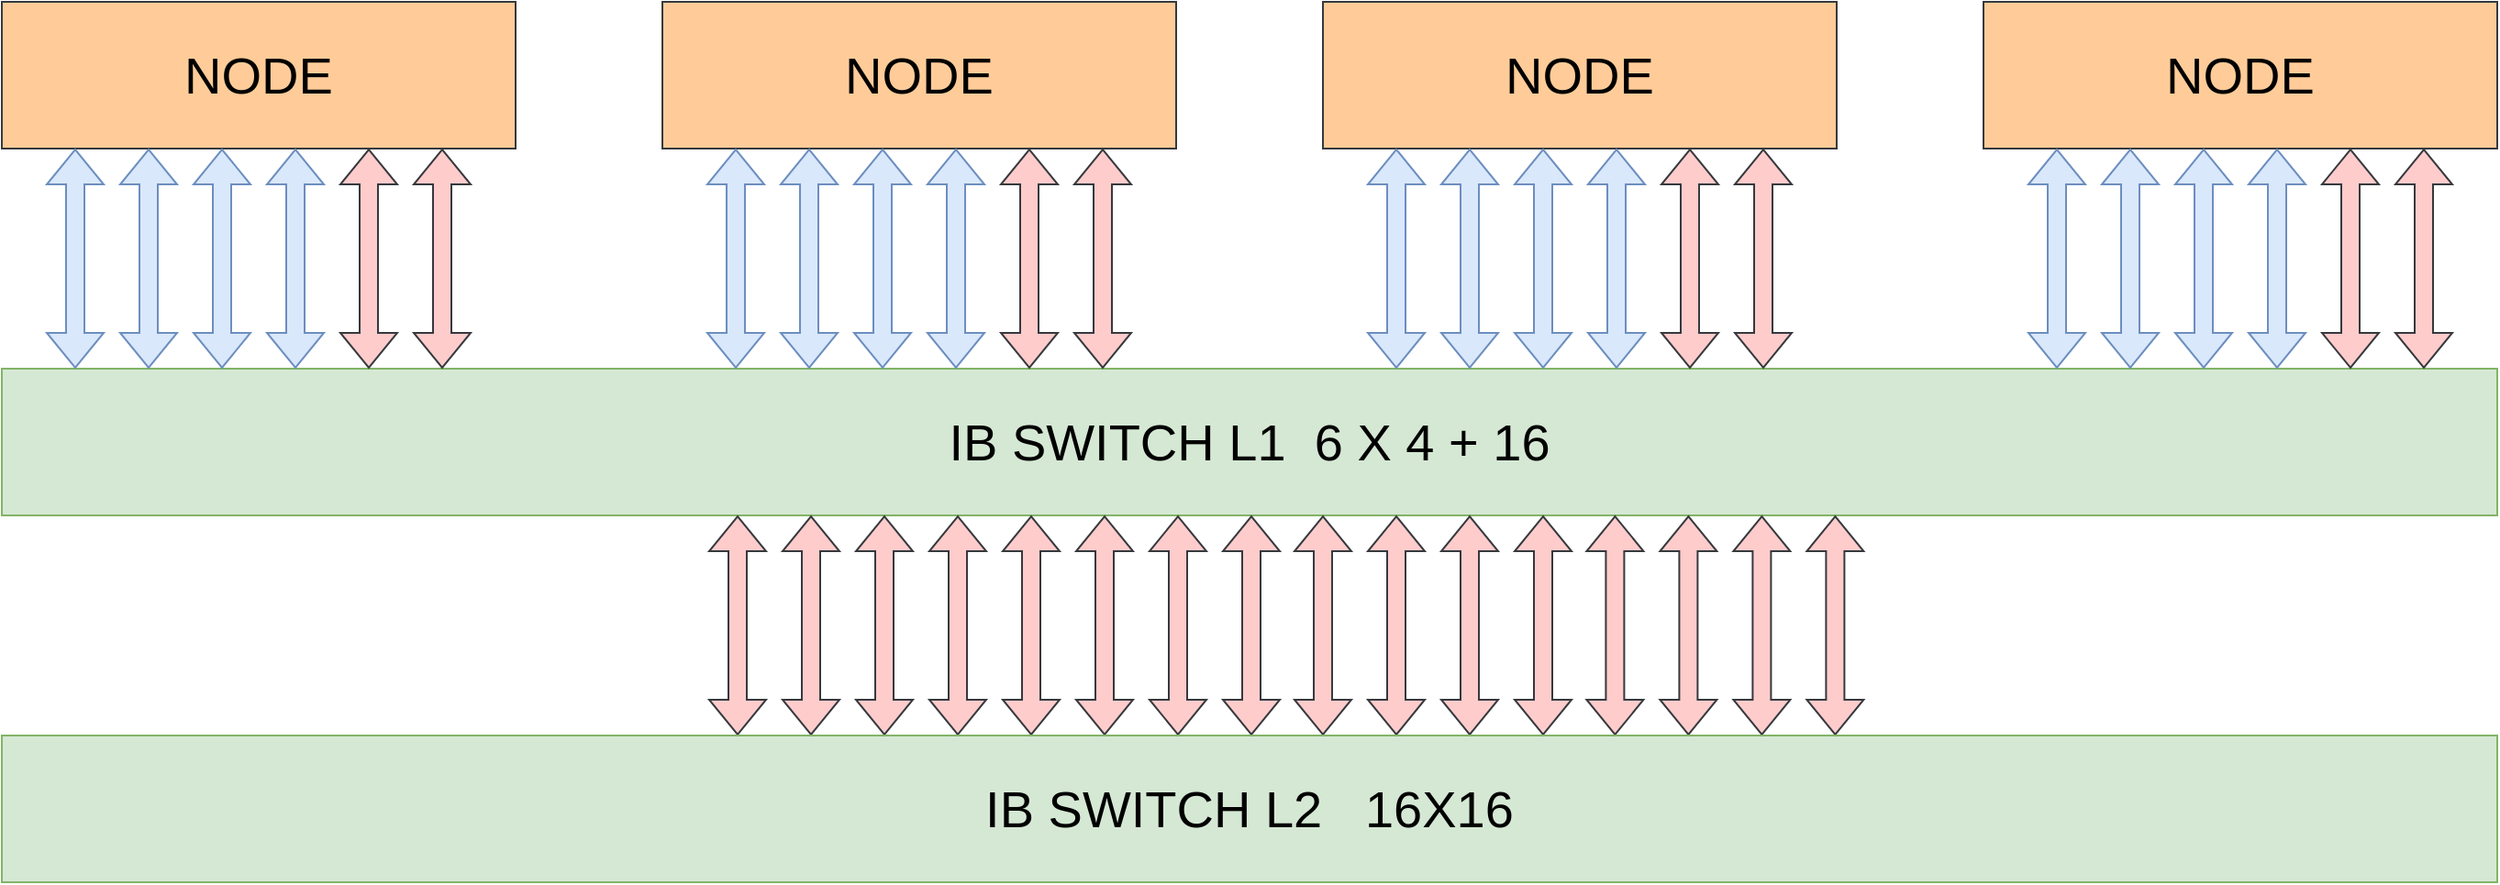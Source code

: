 <mxfile version="21.1.4" type="github">
  <diagram name="Page-1" id="o4JvIcqZ-5xuwljtrVCn">
    <mxGraphModel dx="1886" dy="992" grid="1" gridSize="10" guides="1" tooltips="1" connect="1" arrows="1" fold="1" page="1" pageScale="1" pageWidth="850" pageHeight="1100" math="0" shadow="0">
      <root>
        <mxCell id="0" />
        <mxCell id="1" parent="0" />
        <mxCell id="d6veUTDI-8bb_ToR2qS0-1" value="&lt;font style=&quot;font-size: 28px;&quot;&gt;IB SWITCH L1&amp;nbsp;&amp;nbsp;6 X 4 + 16&lt;br&gt;&lt;/font&gt;" style="rounded=0;whiteSpace=wrap;html=1;fillColor=#d5e8d4;strokeColor=#82b366;" vertex="1" parent="1">
          <mxGeometry x="39" y="360" width="1360" height="80" as="geometry" />
        </mxCell>
        <mxCell id="d6veUTDI-8bb_ToR2qS0-2" value="&lt;font style=&quot;font-size: 28px;&quot;&gt;NODE&lt;/font&gt;" style="rounded=0;whiteSpace=wrap;html=1;fillColor=#ffcc99;strokeColor=#36393d;" vertex="1" parent="1">
          <mxGeometry x="39" y="160" width="280" height="80" as="geometry" />
        </mxCell>
        <mxCell id="d6veUTDI-8bb_ToR2qS0-4" value="" style="shape=flexArrow;endArrow=classic;startArrow=classic;html=1;rounded=0;entryX=0.5;entryY=1;entryDx=0;entryDy=0;exitX=0.131;exitY=0;exitDx=0;exitDy=0;exitPerimeter=0;fillColor=#dae8fc;strokeColor=#6c8ebf;" edge="1" parent="1">
          <mxGeometry width="100" height="100" relative="1" as="geometry">
            <mxPoint x="79" y="360" as="sourcePoint" />
            <mxPoint x="79" y="240" as="targetPoint" />
          </mxGeometry>
        </mxCell>
        <mxCell id="d6veUTDI-8bb_ToR2qS0-5" value="" style="shape=flexArrow;endArrow=classic;startArrow=classic;html=1;rounded=0;entryX=0.5;entryY=1;entryDx=0;entryDy=0;exitX=0.131;exitY=0;exitDx=0;exitDy=0;exitPerimeter=0;fillColor=#dae8fc;strokeColor=#6c8ebf;" edge="1" parent="1">
          <mxGeometry width="100" height="100" relative="1" as="geometry">
            <mxPoint x="119" y="360" as="sourcePoint" />
            <mxPoint x="119" y="240" as="targetPoint" />
          </mxGeometry>
        </mxCell>
        <mxCell id="d6veUTDI-8bb_ToR2qS0-6" value="" style="shape=flexArrow;endArrow=classic;startArrow=classic;html=1;rounded=0;entryX=0.5;entryY=1;entryDx=0;entryDy=0;exitX=0.131;exitY=0;exitDx=0;exitDy=0;exitPerimeter=0;fillColor=#dae8fc;strokeColor=#6c8ebf;" edge="1" parent="1">
          <mxGeometry width="100" height="100" relative="1" as="geometry">
            <mxPoint x="159" y="360" as="sourcePoint" />
            <mxPoint x="159" y="240" as="targetPoint" />
          </mxGeometry>
        </mxCell>
        <mxCell id="d6veUTDI-8bb_ToR2qS0-7" value="" style="shape=flexArrow;endArrow=classic;startArrow=classic;html=1;rounded=0;entryX=0.5;entryY=1;entryDx=0;entryDy=0;exitX=0.131;exitY=0;exitDx=0;exitDy=0;exitPerimeter=0;fillColor=#dae8fc;strokeColor=#6c8ebf;" edge="1" parent="1">
          <mxGeometry width="100" height="100" relative="1" as="geometry">
            <mxPoint x="199" y="360" as="sourcePoint" />
            <mxPoint x="199" y="240" as="targetPoint" />
          </mxGeometry>
        </mxCell>
        <mxCell id="d6veUTDI-8bb_ToR2qS0-8" value="" style="shape=flexArrow;endArrow=classic;startArrow=classic;html=1;rounded=0;entryX=0.5;entryY=1;entryDx=0;entryDy=0;exitX=0.131;exitY=0;exitDx=0;exitDy=0;exitPerimeter=0;fillColor=#ffcccc;strokeColor=#36393d;" edge="1" parent="1">
          <mxGeometry width="100" height="100" relative="1" as="geometry">
            <mxPoint x="239" y="360" as="sourcePoint" />
            <mxPoint x="239" y="240" as="targetPoint" />
          </mxGeometry>
        </mxCell>
        <mxCell id="d6veUTDI-8bb_ToR2qS0-9" value="" style="shape=flexArrow;endArrow=classic;startArrow=classic;html=1;rounded=0;entryX=0.5;entryY=1;entryDx=0;entryDy=0;exitX=0.131;exitY=0;exitDx=0;exitDy=0;exitPerimeter=0;fillColor=#ffcccc;strokeColor=#36393d;" edge="1" parent="1">
          <mxGeometry width="100" height="100" relative="1" as="geometry">
            <mxPoint x="279" y="360" as="sourcePoint" />
            <mxPoint x="279" y="240" as="targetPoint" />
          </mxGeometry>
        </mxCell>
        <mxCell id="d6veUTDI-8bb_ToR2qS0-10" value="&lt;font style=&quot;font-size: 28px;&quot;&gt;NODE&lt;/font&gt;" style="rounded=0;whiteSpace=wrap;html=1;fillColor=#ffcc99;strokeColor=#36393d;" vertex="1" parent="1">
          <mxGeometry x="399" y="160" width="280" height="80" as="geometry" />
        </mxCell>
        <mxCell id="d6veUTDI-8bb_ToR2qS0-11" value="" style="shape=flexArrow;endArrow=classic;startArrow=classic;html=1;rounded=0;entryX=0.5;entryY=1;entryDx=0;entryDy=0;exitX=0.131;exitY=0;exitDx=0;exitDy=0;exitPerimeter=0;fillColor=#dae8fc;strokeColor=#6c8ebf;" edge="1" parent="1">
          <mxGeometry width="100" height="100" relative="1" as="geometry">
            <mxPoint x="439" y="360" as="sourcePoint" />
            <mxPoint x="439" y="240" as="targetPoint" />
          </mxGeometry>
        </mxCell>
        <mxCell id="d6veUTDI-8bb_ToR2qS0-12" value="" style="shape=flexArrow;endArrow=classic;startArrow=classic;html=1;rounded=0;entryX=0.5;entryY=1;entryDx=0;entryDy=0;exitX=0.131;exitY=0;exitDx=0;exitDy=0;exitPerimeter=0;fillColor=#dae8fc;strokeColor=#6c8ebf;" edge="1" parent="1">
          <mxGeometry width="100" height="100" relative="1" as="geometry">
            <mxPoint x="479" y="360" as="sourcePoint" />
            <mxPoint x="479" y="240" as="targetPoint" />
          </mxGeometry>
        </mxCell>
        <mxCell id="d6veUTDI-8bb_ToR2qS0-13" value="" style="shape=flexArrow;endArrow=classic;startArrow=classic;html=1;rounded=0;entryX=0.5;entryY=1;entryDx=0;entryDy=0;exitX=0.131;exitY=0;exitDx=0;exitDy=0;exitPerimeter=0;fillColor=#dae8fc;strokeColor=#6c8ebf;" edge="1" parent="1">
          <mxGeometry width="100" height="100" relative="1" as="geometry">
            <mxPoint x="519" y="360" as="sourcePoint" />
            <mxPoint x="519" y="240" as="targetPoint" />
          </mxGeometry>
        </mxCell>
        <mxCell id="d6veUTDI-8bb_ToR2qS0-14" value="" style="shape=flexArrow;endArrow=classic;startArrow=classic;html=1;rounded=0;entryX=0.5;entryY=1;entryDx=0;entryDy=0;exitX=0.131;exitY=0;exitDx=0;exitDy=0;exitPerimeter=0;fillColor=#dae8fc;strokeColor=#6c8ebf;" edge="1" parent="1">
          <mxGeometry width="100" height="100" relative="1" as="geometry">
            <mxPoint x="559" y="360" as="sourcePoint" />
            <mxPoint x="559" y="240" as="targetPoint" />
          </mxGeometry>
        </mxCell>
        <mxCell id="d6veUTDI-8bb_ToR2qS0-15" value="" style="shape=flexArrow;endArrow=classic;startArrow=classic;html=1;rounded=0;entryX=0.5;entryY=1;entryDx=0;entryDy=0;exitX=0.131;exitY=0;exitDx=0;exitDy=0;exitPerimeter=0;fillColor=#ffcccc;strokeColor=#36393d;" edge="1" parent="1">
          <mxGeometry width="100" height="100" relative="1" as="geometry">
            <mxPoint x="599" y="360" as="sourcePoint" />
            <mxPoint x="599" y="240" as="targetPoint" />
          </mxGeometry>
        </mxCell>
        <mxCell id="d6veUTDI-8bb_ToR2qS0-16" value="" style="shape=flexArrow;endArrow=classic;startArrow=classic;html=1;rounded=0;entryX=0.5;entryY=1;entryDx=0;entryDy=0;exitX=0.131;exitY=0;exitDx=0;exitDy=0;exitPerimeter=0;fillColor=#ffcccc;strokeColor=#36393d;" edge="1" parent="1">
          <mxGeometry width="100" height="100" relative="1" as="geometry">
            <mxPoint x="639" y="360" as="sourcePoint" />
            <mxPoint x="639" y="240" as="targetPoint" />
          </mxGeometry>
        </mxCell>
        <mxCell id="d6veUTDI-8bb_ToR2qS0-17" value="&lt;font style=&quot;font-size: 28px;&quot;&gt;NODE&lt;/font&gt;" style="rounded=0;whiteSpace=wrap;html=1;fillColor=#ffcc99;strokeColor=#36393d;" vertex="1" parent="1">
          <mxGeometry x="759" y="160" width="280" height="80" as="geometry" />
        </mxCell>
        <mxCell id="d6veUTDI-8bb_ToR2qS0-18" value="" style="shape=flexArrow;endArrow=classic;startArrow=classic;html=1;rounded=0;entryX=0.5;entryY=1;entryDx=0;entryDy=0;exitX=0.131;exitY=0;exitDx=0;exitDy=0;exitPerimeter=0;fillColor=#dae8fc;strokeColor=#6c8ebf;" edge="1" parent="1">
          <mxGeometry width="100" height="100" relative="1" as="geometry">
            <mxPoint x="799" y="360" as="sourcePoint" />
            <mxPoint x="799" y="240" as="targetPoint" />
          </mxGeometry>
        </mxCell>
        <mxCell id="d6veUTDI-8bb_ToR2qS0-19" value="" style="shape=flexArrow;endArrow=classic;startArrow=classic;html=1;rounded=0;entryX=0.5;entryY=1;entryDx=0;entryDy=0;exitX=0.131;exitY=0;exitDx=0;exitDy=0;exitPerimeter=0;fillColor=#dae8fc;strokeColor=#6c8ebf;" edge="1" parent="1">
          <mxGeometry width="100" height="100" relative="1" as="geometry">
            <mxPoint x="839" y="360" as="sourcePoint" />
            <mxPoint x="839" y="240" as="targetPoint" />
          </mxGeometry>
        </mxCell>
        <mxCell id="d6veUTDI-8bb_ToR2qS0-20" value="" style="shape=flexArrow;endArrow=classic;startArrow=classic;html=1;rounded=0;entryX=0.5;entryY=1;entryDx=0;entryDy=0;exitX=0.131;exitY=0;exitDx=0;exitDy=0;exitPerimeter=0;fillColor=#dae8fc;strokeColor=#6c8ebf;" edge="1" parent="1">
          <mxGeometry width="100" height="100" relative="1" as="geometry">
            <mxPoint x="879" y="360" as="sourcePoint" />
            <mxPoint x="879" y="240" as="targetPoint" />
          </mxGeometry>
        </mxCell>
        <mxCell id="d6veUTDI-8bb_ToR2qS0-21" value="" style="shape=flexArrow;endArrow=classic;startArrow=classic;html=1;rounded=0;entryX=0.5;entryY=1;entryDx=0;entryDy=0;exitX=0.131;exitY=0;exitDx=0;exitDy=0;exitPerimeter=0;fillColor=#dae8fc;strokeColor=#6c8ebf;" edge="1" parent="1">
          <mxGeometry width="100" height="100" relative="1" as="geometry">
            <mxPoint x="919" y="360" as="sourcePoint" />
            <mxPoint x="919" y="240" as="targetPoint" />
          </mxGeometry>
        </mxCell>
        <mxCell id="d6veUTDI-8bb_ToR2qS0-22" value="" style="shape=flexArrow;endArrow=classic;startArrow=classic;html=1;rounded=0;entryX=0.5;entryY=1;entryDx=0;entryDy=0;exitX=0.131;exitY=0;exitDx=0;exitDy=0;exitPerimeter=0;fillColor=#ffcccc;strokeColor=#36393d;" edge="1" parent="1">
          <mxGeometry width="100" height="100" relative="1" as="geometry">
            <mxPoint x="959" y="360" as="sourcePoint" />
            <mxPoint x="959" y="240" as="targetPoint" />
          </mxGeometry>
        </mxCell>
        <mxCell id="d6veUTDI-8bb_ToR2qS0-23" value="" style="shape=flexArrow;endArrow=classic;startArrow=classic;html=1;rounded=0;entryX=0.5;entryY=1;entryDx=0;entryDy=0;exitX=0.131;exitY=0;exitDx=0;exitDy=0;exitPerimeter=0;fillColor=#ffcccc;strokeColor=#36393d;" edge="1" parent="1">
          <mxGeometry width="100" height="100" relative="1" as="geometry">
            <mxPoint x="999" y="360" as="sourcePoint" />
            <mxPoint x="999" y="240" as="targetPoint" />
          </mxGeometry>
        </mxCell>
        <mxCell id="d6veUTDI-8bb_ToR2qS0-24" value="&lt;font style=&quot;font-size: 28px;&quot;&gt;NODE&lt;/font&gt;" style="rounded=0;whiteSpace=wrap;html=1;fillColor=#ffcc99;strokeColor=#36393d;" vertex="1" parent="1">
          <mxGeometry x="1119" y="160" width="280" height="80" as="geometry" />
        </mxCell>
        <mxCell id="d6veUTDI-8bb_ToR2qS0-25" value="" style="shape=flexArrow;endArrow=classic;startArrow=classic;html=1;rounded=0;entryX=0.5;entryY=1;entryDx=0;entryDy=0;exitX=0.131;exitY=0;exitDx=0;exitDy=0;exitPerimeter=0;fillColor=#dae8fc;strokeColor=#6c8ebf;" edge="1" parent="1">
          <mxGeometry width="100" height="100" relative="1" as="geometry">
            <mxPoint x="1159" y="360" as="sourcePoint" />
            <mxPoint x="1159" y="240" as="targetPoint" />
          </mxGeometry>
        </mxCell>
        <mxCell id="d6veUTDI-8bb_ToR2qS0-26" value="" style="shape=flexArrow;endArrow=classic;startArrow=classic;html=1;rounded=0;entryX=0.5;entryY=1;entryDx=0;entryDy=0;exitX=0.131;exitY=0;exitDx=0;exitDy=0;exitPerimeter=0;fillColor=#dae8fc;strokeColor=#6c8ebf;" edge="1" parent="1">
          <mxGeometry width="100" height="100" relative="1" as="geometry">
            <mxPoint x="1199" y="360" as="sourcePoint" />
            <mxPoint x="1199" y="240" as="targetPoint" />
          </mxGeometry>
        </mxCell>
        <mxCell id="d6veUTDI-8bb_ToR2qS0-27" value="" style="shape=flexArrow;endArrow=classic;startArrow=classic;html=1;rounded=0;entryX=0.5;entryY=1;entryDx=0;entryDy=0;exitX=0.131;exitY=0;exitDx=0;exitDy=0;exitPerimeter=0;fillColor=#dae8fc;strokeColor=#6c8ebf;" edge="1" parent="1">
          <mxGeometry width="100" height="100" relative="1" as="geometry">
            <mxPoint x="1239" y="360" as="sourcePoint" />
            <mxPoint x="1239" y="240" as="targetPoint" />
          </mxGeometry>
        </mxCell>
        <mxCell id="d6veUTDI-8bb_ToR2qS0-28" value="" style="shape=flexArrow;endArrow=classic;startArrow=classic;html=1;rounded=0;entryX=0.5;entryY=1;entryDx=0;entryDy=0;exitX=0.131;exitY=0;exitDx=0;exitDy=0;exitPerimeter=0;fillColor=#dae8fc;strokeColor=#6c8ebf;" edge="1" parent="1">
          <mxGeometry width="100" height="100" relative="1" as="geometry">
            <mxPoint x="1279" y="360" as="sourcePoint" />
            <mxPoint x="1279" y="240" as="targetPoint" />
          </mxGeometry>
        </mxCell>
        <mxCell id="d6veUTDI-8bb_ToR2qS0-29" value="" style="shape=flexArrow;endArrow=classic;startArrow=classic;html=1;rounded=0;entryX=0.5;entryY=1;entryDx=0;entryDy=0;exitX=0.131;exitY=0;exitDx=0;exitDy=0;exitPerimeter=0;fillColor=#ffcccc;strokeColor=#36393d;" edge="1" parent="1">
          <mxGeometry width="100" height="100" relative="1" as="geometry">
            <mxPoint x="1319" y="360" as="sourcePoint" />
            <mxPoint x="1319" y="240" as="targetPoint" />
          </mxGeometry>
        </mxCell>
        <mxCell id="d6veUTDI-8bb_ToR2qS0-30" value="" style="shape=flexArrow;endArrow=classic;startArrow=classic;html=1;rounded=0;entryX=0.5;entryY=1;entryDx=0;entryDy=0;exitX=0.131;exitY=0;exitDx=0;exitDy=0;exitPerimeter=0;fillColor=#ffcccc;strokeColor=#36393d;" edge="1" parent="1">
          <mxGeometry width="100" height="100" relative="1" as="geometry">
            <mxPoint x="1359" y="360" as="sourcePoint" />
            <mxPoint x="1359" y="240" as="targetPoint" />
          </mxGeometry>
        </mxCell>
        <mxCell id="d6veUTDI-8bb_ToR2qS0-34" value="" style="shape=flexArrow;endArrow=classic;startArrow=classic;html=1;rounded=0;entryX=0.5;entryY=1;entryDx=0;entryDy=0;exitX=0.131;exitY=0;exitDx=0;exitDy=0;exitPerimeter=0;fillColor=#ffcccc;strokeColor=#36393d;" edge="1" parent="1">
          <mxGeometry width="100" height="100" relative="1" as="geometry">
            <mxPoint x="440" y="560" as="sourcePoint" />
            <mxPoint x="440" y="440" as="targetPoint" />
          </mxGeometry>
        </mxCell>
        <mxCell id="d6veUTDI-8bb_ToR2qS0-35" value="" style="shape=flexArrow;endArrow=classic;startArrow=classic;html=1;rounded=0;entryX=0.5;entryY=1;entryDx=0;entryDy=0;exitX=0.131;exitY=0;exitDx=0;exitDy=0;exitPerimeter=0;fillColor=#ffcccc;strokeColor=#36393d;" edge="1" parent="1">
          <mxGeometry width="100" height="100" relative="1" as="geometry">
            <mxPoint x="480" y="560" as="sourcePoint" />
            <mxPoint x="480" y="440" as="targetPoint" />
          </mxGeometry>
        </mxCell>
        <mxCell id="d6veUTDI-8bb_ToR2qS0-36" value="" style="shape=flexArrow;endArrow=classic;startArrow=classic;html=1;rounded=0;entryX=0.5;entryY=1;entryDx=0;entryDy=0;exitX=0.131;exitY=0;exitDx=0;exitDy=0;exitPerimeter=0;fillColor=#ffcccc;strokeColor=#36393d;" edge="1" parent="1">
          <mxGeometry width="100" height="100" relative="1" as="geometry">
            <mxPoint x="520" y="560" as="sourcePoint" />
            <mxPoint x="520" y="440" as="targetPoint" />
          </mxGeometry>
        </mxCell>
        <mxCell id="d6veUTDI-8bb_ToR2qS0-37" value="" style="shape=flexArrow;endArrow=classic;startArrow=classic;html=1;rounded=0;entryX=0.5;entryY=1;entryDx=0;entryDy=0;exitX=0.131;exitY=0;exitDx=0;exitDy=0;exitPerimeter=0;fillColor=#ffcccc;strokeColor=#36393d;" edge="1" parent="1">
          <mxGeometry width="100" height="100" relative="1" as="geometry">
            <mxPoint x="560" y="560" as="sourcePoint" />
            <mxPoint x="560" y="440" as="targetPoint" />
          </mxGeometry>
        </mxCell>
        <mxCell id="d6veUTDI-8bb_ToR2qS0-38" value="" style="shape=flexArrow;endArrow=classic;startArrow=classic;html=1;rounded=0;entryX=0.5;entryY=1;entryDx=0;entryDy=0;exitX=0.131;exitY=0;exitDx=0;exitDy=0;exitPerimeter=0;fillColor=#ffcccc;strokeColor=#36393d;" edge="1" parent="1">
          <mxGeometry width="100" height="100" relative="1" as="geometry">
            <mxPoint x="600" y="560" as="sourcePoint" />
            <mxPoint x="600" y="440" as="targetPoint" />
          </mxGeometry>
        </mxCell>
        <mxCell id="d6veUTDI-8bb_ToR2qS0-39" value="" style="shape=flexArrow;endArrow=classic;startArrow=classic;html=1;rounded=0;entryX=0.5;entryY=1;entryDx=0;entryDy=0;exitX=0.131;exitY=0;exitDx=0;exitDy=0;exitPerimeter=0;fillColor=#ffcccc;strokeColor=#36393d;" edge="1" parent="1">
          <mxGeometry width="100" height="100" relative="1" as="geometry">
            <mxPoint x="640" y="560" as="sourcePoint" />
            <mxPoint x="640" y="440" as="targetPoint" />
          </mxGeometry>
        </mxCell>
        <mxCell id="d6veUTDI-8bb_ToR2qS0-40" value="" style="shape=flexArrow;endArrow=classic;startArrow=classic;html=1;rounded=0;entryX=0.5;entryY=1;entryDx=0;entryDy=0;exitX=0.131;exitY=0;exitDx=0;exitDy=0;exitPerimeter=0;fillColor=#ffcccc;strokeColor=#36393d;" edge="1" parent="1">
          <mxGeometry width="100" height="100" relative="1" as="geometry">
            <mxPoint x="680" y="560" as="sourcePoint" />
            <mxPoint x="680" y="440" as="targetPoint" />
          </mxGeometry>
        </mxCell>
        <mxCell id="d6veUTDI-8bb_ToR2qS0-41" value="" style="shape=flexArrow;endArrow=classic;startArrow=classic;html=1;rounded=0;entryX=0.5;entryY=1;entryDx=0;entryDy=0;exitX=0.131;exitY=0;exitDx=0;exitDy=0;exitPerimeter=0;fillColor=#ffcccc;strokeColor=#36393d;" edge="1" parent="1">
          <mxGeometry width="100" height="100" relative="1" as="geometry">
            <mxPoint x="720" y="560" as="sourcePoint" />
            <mxPoint x="720" y="440" as="targetPoint" />
          </mxGeometry>
        </mxCell>
        <mxCell id="d6veUTDI-8bb_ToR2qS0-42" value="" style="shape=flexArrow;endArrow=classic;startArrow=classic;html=1;rounded=0;entryX=0.5;entryY=1;entryDx=0;entryDy=0;exitX=0.131;exitY=0;exitDx=0;exitDy=0;exitPerimeter=0;fillColor=#ffcccc;strokeColor=#36393d;" edge="1" parent="1">
          <mxGeometry width="100" height="100" relative="1" as="geometry">
            <mxPoint x="759" y="560" as="sourcePoint" />
            <mxPoint x="759" y="440" as="targetPoint" />
          </mxGeometry>
        </mxCell>
        <mxCell id="d6veUTDI-8bb_ToR2qS0-43" value="" style="shape=flexArrow;endArrow=classic;startArrow=classic;html=1;rounded=0;entryX=0.5;entryY=1;entryDx=0;entryDy=0;exitX=0.131;exitY=0;exitDx=0;exitDy=0;exitPerimeter=0;fillColor=#ffcccc;strokeColor=#36393d;" edge="1" parent="1">
          <mxGeometry width="100" height="100" relative="1" as="geometry">
            <mxPoint x="799" y="560" as="sourcePoint" />
            <mxPoint x="799" y="440" as="targetPoint" />
          </mxGeometry>
        </mxCell>
        <mxCell id="d6veUTDI-8bb_ToR2qS0-44" value="" style="shape=flexArrow;endArrow=classic;startArrow=classic;html=1;rounded=0;entryX=0.5;entryY=1;entryDx=0;entryDy=0;exitX=0.131;exitY=0;exitDx=0;exitDy=0;exitPerimeter=0;fillColor=#ffcccc;strokeColor=#36393d;" edge="1" parent="1">
          <mxGeometry width="100" height="100" relative="1" as="geometry">
            <mxPoint x="839" y="560" as="sourcePoint" />
            <mxPoint x="839" y="440" as="targetPoint" />
          </mxGeometry>
        </mxCell>
        <mxCell id="d6veUTDI-8bb_ToR2qS0-45" value="" style="shape=flexArrow;endArrow=classic;startArrow=classic;html=1;rounded=0;entryX=0.5;entryY=1;entryDx=0;entryDy=0;exitX=0.131;exitY=0;exitDx=0;exitDy=0;exitPerimeter=0;fillColor=#ffcccc;strokeColor=#36393d;" edge="1" parent="1">
          <mxGeometry width="100" height="100" relative="1" as="geometry">
            <mxPoint x="879" y="560" as="sourcePoint" />
            <mxPoint x="879" y="440" as="targetPoint" />
          </mxGeometry>
        </mxCell>
        <mxCell id="d6veUTDI-8bb_ToR2qS0-46" value="" style="shape=flexArrow;endArrow=classic;startArrow=classic;html=1;rounded=0;entryX=0.5;entryY=1;entryDx=0;entryDy=0;exitX=0.131;exitY=0;exitDx=0;exitDy=0;exitPerimeter=0;fillColor=#ffcccc;strokeColor=#36393d;" edge="1" parent="1">
          <mxGeometry width="100" height="100" relative="1" as="geometry">
            <mxPoint x="918.2" y="560" as="sourcePoint" />
            <mxPoint x="918.2" y="440" as="targetPoint" />
          </mxGeometry>
        </mxCell>
        <mxCell id="d6veUTDI-8bb_ToR2qS0-47" value="" style="shape=flexArrow;endArrow=classic;startArrow=classic;html=1;rounded=0;entryX=0.5;entryY=1;entryDx=0;entryDy=0;exitX=0.131;exitY=0;exitDx=0;exitDy=0;exitPerimeter=0;fillColor=#ffcccc;strokeColor=#36393d;" edge="1" parent="1">
          <mxGeometry width="100" height="100" relative="1" as="geometry">
            <mxPoint x="958.2" y="560" as="sourcePoint" />
            <mxPoint x="958.2" y="440" as="targetPoint" />
          </mxGeometry>
        </mxCell>
        <mxCell id="d6veUTDI-8bb_ToR2qS0-48" value="" style="shape=flexArrow;endArrow=classic;startArrow=classic;html=1;rounded=0;entryX=0.5;entryY=1;entryDx=0;entryDy=0;exitX=0.131;exitY=0;exitDx=0;exitDy=0;exitPerimeter=0;fillColor=#ffcccc;strokeColor=#36393d;" edge="1" parent="1">
          <mxGeometry width="100" height="100" relative="1" as="geometry">
            <mxPoint x="998.2" y="560" as="sourcePoint" />
            <mxPoint x="998.2" y="440" as="targetPoint" />
          </mxGeometry>
        </mxCell>
        <mxCell id="d6veUTDI-8bb_ToR2qS0-49" value="" style="shape=flexArrow;endArrow=classic;startArrow=classic;html=1;rounded=0;entryX=0.5;entryY=1;entryDx=0;entryDy=0;exitX=0.131;exitY=0;exitDx=0;exitDy=0;exitPerimeter=0;fillColor=#ffcccc;strokeColor=#36393d;" edge="1" parent="1">
          <mxGeometry width="100" height="100" relative="1" as="geometry">
            <mxPoint x="1038.2" y="560" as="sourcePoint" />
            <mxPoint x="1038.2" y="440" as="targetPoint" />
          </mxGeometry>
        </mxCell>
        <mxCell id="d6veUTDI-8bb_ToR2qS0-50" value="&lt;font style=&quot;font-size: 28px;&quot;&gt;IB SWITCH L2&amp;nbsp; &amp;nbsp;16X16&lt;/font&gt;" style="rounded=0;whiteSpace=wrap;html=1;fillColor=#d5e8d4;strokeColor=#82b366;" vertex="1" parent="1">
          <mxGeometry x="39" y="560" width="1360" height="80" as="geometry" />
        </mxCell>
      </root>
    </mxGraphModel>
  </diagram>
</mxfile>

